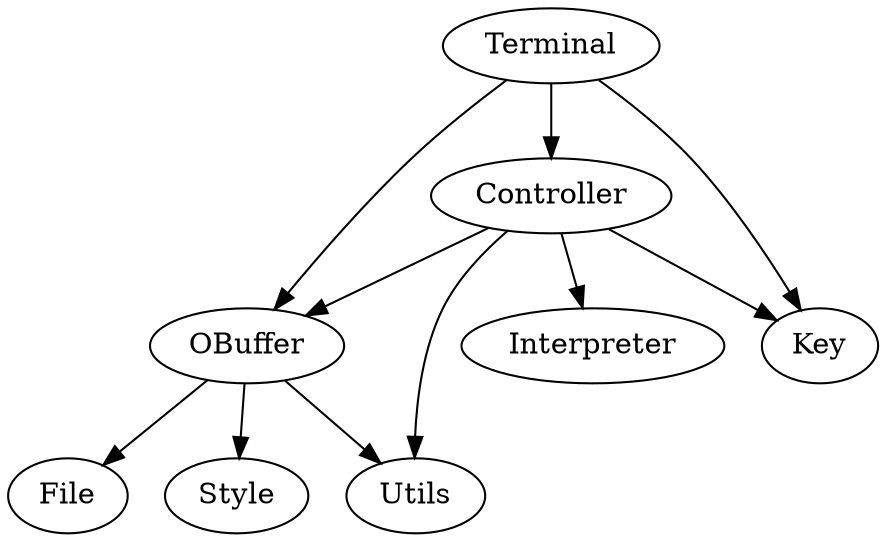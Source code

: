 digraph mdd {
    Terminal -> Controller -> OBuffer -> File;
    Terminal -> OBuffer;
    Terminal -> Key;
    Controller -> Interpreter;
    Controller -> Key;
    Controller -> Utils;
    OBuffer -> Style;
    OBuffer -> Utils;
}
